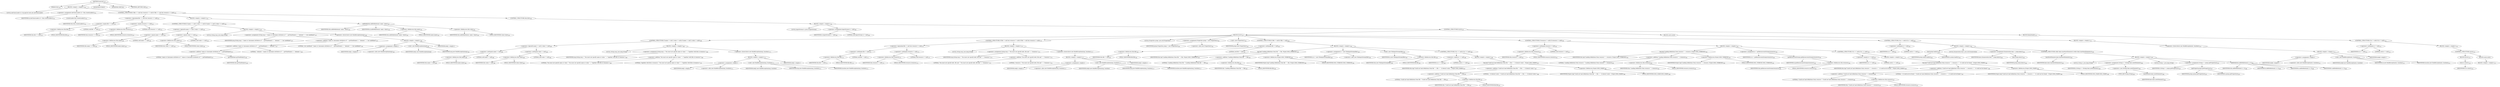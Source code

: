 digraph "execute" {  
"169" [label = <(METHOD,execute)<SUB>150</SUB>> ]
"17" [label = <(PARAM,this)<SUB>150</SUB>> ]
"170" [label = <(BLOCK,&lt;empty&gt;,&lt;empty&gt;)<SUB>150</SUB>> ]
"171" [label = <(LOCAL,AntClassLoader al: org.apache.tools.ant.AntClassLoader)> ]
"172" [label = <(&lt;operator&gt;.assignment,AntClassLoader al = this.createLoader())<SUB>151</SUB>> ]
"173" [label = <(IDENTIFIER,al,AntClassLoader al = this.createLoader())<SUB>151</SUB>> ]
"174" [label = <(createLoader,this.createLoader())<SUB>151</SUB>> ]
"16" [label = <(IDENTIFIER,this,this.createLoader())<SUB>151</SUB>> ]
"175" [label = <(CONTROL_STRUCTURE,if (file == null &amp;&amp; resource == null),if (file == null &amp;&amp; resource == null))<SUB>153</SUB>> ]
"176" [label = <(&lt;operator&gt;.logicalAnd,file == null &amp;&amp; resource == null)<SUB>153</SUB>> ]
"177" [label = <(&lt;operator&gt;.equals,file == null)<SUB>153</SUB>> ]
"178" [label = <(&lt;operator&gt;.fieldAccess,this.file)<SUB>153</SUB>> ]
"179" [label = <(IDENTIFIER,this,file == null)<SUB>153</SUB>> ]
"180" [label = <(FIELD_IDENTIFIER,file,file)<SUB>153</SUB>> ]
"181" [label = <(LITERAL,null,file == null)<SUB>153</SUB>> ]
"182" [label = <(&lt;operator&gt;.equals,resource == null)<SUB>153</SUB>> ]
"183" [label = <(&lt;operator&gt;.fieldAccess,this.resource)<SUB>153</SUB>> ]
"184" [label = <(IDENTIFIER,this,resource == null)<SUB>153</SUB>> ]
"185" [label = <(FIELD_IDENTIFIER,resource,resource)<SUB>153</SUB>> ]
"186" [label = <(LITERAL,null,resource == null)<SUB>153</SUB>> ]
"187" [label = <(BLOCK,&lt;empty&gt;,&lt;empty&gt;)<SUB>153</SUB>> ]
"188" [label = <(CONTROL_STRUCTURE,if (name == null || value == null),if (name == null || value == null))<SUB>156</SUB>> ]
"189" [label = <(&lt;operator&gt;.logicalOr,name == null || value == null)<SUB>156</SUB>> ]
"190" [label = <(&lt;operator&gt;.equals,name == null)<SUB>156</SUB>> ]
"191" [label = <(&lt;operator&gt;.fieldAccess,this.name)<SUB>156</SUB>> ]
"192" [label = <(IDENTIFIER,this,name == null)<SUB>156</SUB>> ]
"193" [label = <(FIELD_IDENTIFIER,name,name)<SUB>156</SUB>> ]
"194" [label = <(LITERAL,null,name == null)<SUB>156</SUB>> ]
"195" [label = <(&lt;operator&gt;.equals,value == null)<SUB>156</SUB>> ]
"196" [label = <(&lt;operator&gt;.fieldAccess,this.value)<SUB>156</SUB>> ]
"197" [label = <(IDENTIFIER,this,value == null)<SUB>156</SUB>> ]
"198" [label = <(FIELD_IDENTIFIER,value,value)<SUB>156</SUB>> ]
"199" [label = <(LITERAL,null,value == null)<SUB>156</SUB>> ]
"200" [label = <(BLOCK,&lt;empty&gt;,&lt;empty&gt;)<SUB>156</SUB>> ]
"201" [label = <(LOCAL,String msg: java.lang.String)> ]
"202" [label = <(&lt;operator&gt;.assignment,String msg = &quot;name or classname attributes of &quot; + getTaskName() + &quot; element &quot; + &quot;are undefined&quot;)<SUB>157</SUB>> ]
"203" [label = <(IDENTIFIER,msg,String msg = &quot;name or classname attributes of &quot; + getTaskName() + &quot; element &quot; + &quot;are undefined&quot;)<SUB>157</SUB>> ]
"204" [label = <(&lt;operator&gt;.addition,&quot;name or classname attributes of &quot; + getTaskName() + &quot; element &quot; + &quot;are undefined&quot;)<SUB>157</SUB>> ]
"205" [label = <(&lt;operator&gt;.addition,&quot;name or classname attributes of &quot; + getTaskName() + &quot; element &quot;)<SUB>157</SUB>> ]
"206" [label = <(&lt;operator&gt;.addition,&quot;name or classname attributes of &quot; + getTaskName())<SUB>157</SUB>> ]
"207" [label = <(LITERAL,&quot;name or classname attributes of &quot;,&quot;name or classname attributes of &quot; + getTaskName())<SUB>157</SUB>> ]
"208" [label = <(getTaskName,getTaskName())<SUB>158</SUB>> ]
"18" [label = <(IDENTIFIER,this,getTaskName())<SUB>158</SUB>> ]
"209" [label = <(LITERAL,&quot; element &quot;,&quot;name or classname attributes of &quot; + getTaskName() + &quot; element &quot;)<SUB>158</SUB>> ]
"210" [label = <(LITERAL,&quot;are undefined&quot;,&quot;name or classname attributes of &quot; + getTaskName() + &quot; element &quot; + &quot;are undefined&quot;)<SUB>159</SUB>> ]
"211" [label = <(&lt;operator&gt;.throw,throw new BuildException(msg);)<SUB>160</SUB>> ]
"212" [label = <(BLOCK,&lt;empty&gt;,&lt;empty&gt;)<SUB>160</SUB>> ]
"213" [label = <(&lt;operator&gt;.assignment,&lt;empty&gt;)> ]
"214" [label = <(IDENTIFIER,$obj1,&lt;empty&gt;)> ]
"215" [label = <(&lt;operator&gt;.alloc,new BuildException(msg))<SUB>160</SUB>> ]
"216" [label = <(&lt;init&gt;,new BuildException(msg))<SUB>160</SUB>> ]
"217" [label = <(IDENTIFIER,$obj1,new BuildException(msg))> ]
"218" [label = <(IDENTIFIER,msg,new BuildException(msg))<SUB>160</SUB>> ]
"219" [label = <(IDENTIFIER,$obj1,&lt;empty&gt;)> ]
"220" [label = <(addDefinition,addDefinition(al, name, value))<SUB>162</SUB>> ]
"19" [label = <(IDENTIFIER,this,addDefinition(al, name, value))<SUB>162</SUB>> ]
"221" [label = <(IDENTIFIER,al,addDefinition(al, name, value))<SUB>162</SUB>> ]
"222" [label = <(&lt;operator&gt;.fieldAccess,this.name)<SUB>162</SUB>> ]
"223" [label = <(IDENTIFIER,this,addDefinition(al, name, value))<SUB>162</SUB>> ]
"224" [label = <(FIELD_IDENTIFIER,name,name)<SUB>162</SUB>> ]
"225" [label = <(&lt;operator&gt;.fieldAccess,this.value)<SUB>162</SUB>> ]
"226" [label = <(IDENTIFIER,this,addDefinition(al, name, value))<SUB>162</SUB>> ]
"227" [label = <(FIELD_IDENTIFIER,value,value)<SUB>162</SUB>> ]
"228" [label = <(CONTROL_STRUCTURE,else,else)<SUB>164</SUB>> ]
"229" [label = <(BLOCK,&lt;empty&gt;,&lt;empty&gt;)<SUB>164</SUB>> ]
"24" [label = <(LOCAL,InputStream is: java.io.InputStream)> ]
"230" [label = <(&lt;operator&gt;.assignment,InputStream is = null)<SUB>166</SUB>> ]
"231" [label = <(IDENTIFIER,is,InputStream is = null)<SUB>166</SUB>> ]
"232" [label = <(LITERAL,null,InputStream is = null)<SUB>166</SUB>> ]
"233" [label = <(CONTROL_STRUCTURE,try,try)<SUB>167</SUB>> ]
"234" [label = <(BLOCK,try,try)<SUB>167</SUB>> ]
"235" [label = <(CONTROL_STRUCTURE,if (name != null || value != null),if (name != null || value != null))<SUB>168</SUB>> ]
"236" [label = <(&lt;operator&gt;.logicalOr,name != null || value != null)<SUB>168</SUB>> ]
"237" [label = <(&lt;operator&gt;.notEquals,name != null)<SUB>168</SUB>> ]
"238" [label = <(&lt;operator&gt;.fieldAccess,this.name)<SUB>168</SUB>> ]
"239" [label = <(IDENTIFIER,this,name != null)<SUB>168</SUB>> ]
"240" [label = <(FIELD_IDENTIFIER,name,name)<SUB>168</SUB>> ]
"241" [label = <(LITERAL,null,name != null)<SUB>168</SUB>> ]
"242" [label = <(&lt;operator&gt;.notEquals,value != null)<SUB>168</SUB>> ]
"243" [label = <(&lt;operator&gt;.fieldAccess,this.value)<SUB>168</SUB>> ]
"244" [label = <(IDENTIFIER,this,value != null)<SUB>168</SUB>> ]
"245" [label = <(FIELD_IDENTIFIER,value,value)<SUB>168</SUB>> ]
"246" [label = <(LITERAL,null,value != null)<SUB>168</SUB>> ]
"247" [label = <(BLOCK,&lt;empty&gt;,&lt;empty&gt;)<SUB>168</SUB>> ]
"248" [label = <(LOCAL,String msg: java.lang.String)> ]
"249" [label = <(&lt;operator&gt;.assignment,String msg = &quot;You must not specify name or value &quot; + &quot;together with file or resource.&quot;)<SUB>169</SUB>> ]
"250" [label = <(IDENTIFIER,msg,String msg = &quot;You must not specify name or value &quot; + &quot;together with file or resource.&quot;)<SUB>169</SUB>> ]
"251" [label = <(&lt;operator&gt;.addition,&quot;You must not specify name or value &quot; + &quot;together with file or resource.&quot;)<SUB>169</SUB>> ]
"252" [label = <(LITERAL,&quot;You must not specify name or value &quot;,&quot;You must not specify name or value &quot; + &quot;together with file or resource.&quot;)<SUB>169</SUB>> ]
"253" [label = <(LITERAL,&quot;together with file or resource.&quot;,&quot;You must not specify name or value &quot; + &quot;together with file or resource.&quot;)<SUB>170</SUB>> ]
"254" [label = <(&lt;operator&gt;.throw,throw new BuildException(msg, location);)<SUB>171</SUB>> ]
"255" [label = <(BLOCK,&lt;empty&gt;,&lt;empty&gt;)<SUB>171</SUB>> ]
"256" [label = <(&lt;operator&gt;.assignment,&lt;empty&gt;)> ]
"257" [label = <(IDENTIFIER,$obj2,&lt;empty&gt;)> ]
"258" [label = <(&lt;operator&gt;.alloc,new BuildException(msg, location))<SUB>171</SUB>> ]
"259" [label = <(&lt;init&gt;,new BuildException(msg, location))<SUB>171</SUB>> ]
"260" [label = <(IDENTIFIER,$obj2,new BuildException(msg, location))> ]
"261" [label = <(IDENTIFIER,msg,new BuildException(msg, location))<SUB>171</SUB>> ]
"262" [label = <(IDENTIFIER,location,new BuildException(msg, location))<SUB>171</SUB>> ]
"263" [label = <(IDENTIFIER,$obj2,&lt;empty&gt;)> ]
"264" [label = <(CONTROL_STRUCTURE,if (file != null &amp;&amp; resource != null),if (file != null &amp;&amp; resource != null))<SUB>174</SUB>> ]
"265" [label = <(&lt;operator&gt;.logicalAnd,file != null &amp;&amp; resource != null)<SUB>174</SUB>> ]
"266" [label = <(&lt;operator&gt;.notEquals,file != null)<SUB>174</SUB>> ]
"267" [label = <(&lt;operator&gt;.fieldAccess,this.file)<SUB>174</SUB>> ]
"268" [label = <(IDENTIFIER,this,file != null)<SUB>174</SUB>> ]
"269" [label = <(FIELD_IDENTIFIER,file,file)<SUB>174</SUB>> ]
"270" [label = <(LITERAL,null,file != null)<SUB>174</SUB>> ]
"271" [label = <(&lt;operator&gt;.notEquals,resource != null)<SUB>174</SUB>> ]
"272" [label = <(&lt;operator&gt;.fieldAccess,this.resource)<SUB>174</SUB>> ]
"273" [label = <(IDENTIFIER,this,resource != null)<SUB>174</SUB>> ]
"274" [label = <(FIELD_IDENTIFIER,resource,resource)<SUB>174</SUB>> ]
"275" [label = <(LITERAL,null,resource != null)<SUB>174</SUB>> ]
"276" [label = <(BLOCK,&lt;empty&gt;,&lt;empty&gt;)<SUB>174</SUB>> ]
"277" [label = <(LOCAL,String msg: java.lang.String)> ]
"278" [label = <(&lt;operator&gt;.assignment,String msg = &quot;You must not specify both, file and &quot; + &quot;resource.&quot;)<SUB>175</SUB>> ]
"279" [label = <(IDENTIFIER,msg,String msg = &quot;You must not specify both, file and &quot; + &quot;resource.&quot;)<SUB>175</SUB>> ]
"280" [label = <(&lt;operator&gt;.addition,&quot;You must not specify both, file and &quot; + &quot;resource.&quot;)<SUB>175</SUB>> ]
"281" [label = <(LITERAL,&quot;You must not specify both, file and &quot;,&quot;You must not specify both, file and &quot; + &quot;resource.&quot;)<SUB>175</SUB>> ]
"282" [label = <(LITERAL,&quot;resource.&quot;,&quot;You must not specify both, file and &quot; + &quot;resource.&quot;)<SUB>176</SUB>> ]
"283" [label = <(&lt;operator&gt;.throw,throw new BuildException(msg, location);)<SUB>177</SUB>> ]
"284" [label = <(BLOCK,&lt;empty&gt;,&lt;empty&gt;)<SUB>177</SUB>> ]
"285" [label = <(&lt;operator&gt;.assignment,&lt;empty&gt;)> ]
"286" [label = <(IDENTIFIER,$obj3,&lt;empty&gt;)> ]
"287" [label = <(&lt;operator&gt;.alloc,new BuildException(msg, location))<SUB>177</SUB>> ]
"288" [label = <(&lt;init&gt;,new BuildException(msg, location))<SUB>177</SUB>> ]
"289" [label = <(IDENTIFIER,$obj3,new BuildException(msg, location))> ]
"290" [label = <(IDENTIFIER,msg,new BuildException(msg, location))<SUB>177</SUB>> ]
"291" [label = <(IDENTIFIER,location,new BuildException(msg, location))<SUB>177</SUB>> ]
"292" [label = <(IDENTIFIER,$obj3,&lt;empty&gt;)> ]
"21" [label = <(LOCAL,Properties props: java.util.Properties)> ]
"293" [label = <(&lt;operator&gt;.assignment,Properties props = new Properties())<SUB>181</SUB>> ]
"294" [label = <(IDENTIFIER,props,Properties props = new Properties())<SUB>181</SUB>> ]
"295" [label = <(&lt;operator&gt;.alloc,new Properties())<SUB>181</SUB>> ]
"296" [label = <(&lt;init&gt;,new Properties())<SUB>181</SUB>> ]
"20" [label = <(IDENTIFIER,props,new Properties())<SUB>181</SUB>> ]
"297" [label = <(CONTROL_STRUCTURE,if (file != null),if (file != null))<SUB>182</SUB>> ]
"298" [label = <(&lt;operator&gt;.notEquals,file != null)<SUB>182</SUB>> ]
"299" [label = <(&lt;operator&gt;.fieldAccess,this.file)<SUB>182</SUB>> ]
"300" [label = <(IDENTIFIER,this,file != null)<SUB>182</SUB>> ]
"301" [label = <(FIELD_IDENTIFIER,file,file)<SUB>182</SUB>> ]
"302" [label = <(LITERAL,null,file != null)<SUB>182</SUB>> ]
"303" [label = <(BLOCK,&lt;empty&gt;,&lt;empty&gt;)<SUB>182</SUB>> ]
"304" [label = <(log,log(&quot;Loading definitions from file &quot; + file, Project.MSG_VERBOSE))<SUB>183</SUB>> ]
"22" [label = <(IDENTIFIER,this,log(&quot;Loading definitions from file &quot; + file, Project.MSG_VERBOSE))<SUB>183</SUB>> ]
"305" [label = <(&lt;operator&gt;.addition,&quot;Loading definitions from file &quot; + file)<SUB>183</SUB>> ]
"306" [label = <(LITERAL,&quot;Loading definitions from file &quot;,&quot;Loading definitions from file &quot; + file)<SUB>183</SUB>> ]
"307" [label = <(&lt;operator&gt;.fieldAccess,this.file)<SUB>183</SUB>> ]
"308" [label = <(IDENTIFIER,this,&quot;Loading definitions from file &quot; + file)<SUB>183</SUB>> ]
"309" [label = <(FIELD_IDENTIFIER,file,file)<SUB>183</SUB>> ]
"310" [label = <(&lt;operator&gt;.fieldAccess,Project.MSG_VERBOSE)<SUB>184</SUB>> ]
"311" [label = <(IDENTIFIER,Project,log(&quot;Loading definitions from file &quot; + file, Project.MSG_VERBOSE))<SUB>184</SUB>> ]
"312" [label = <(FIELD_IDENTIFIER,MSG_VERBOSE,MSG_VERBOSE)<SUB>184</SUB>> ]
"313" [label = <(&lt;operator&gt;.assignment,is = new FileInputStream(file))<SUB>185</SUB>> ]
"314" [label = <(IDENTIFIER,is,is = new FileInputStream(file))<SUB>185</SUB>> ]
"315" [label = <(&lt;operator&gt;.alloc,new FileInputStream(file))<SUB>185</SUB>> ]
"316" [label = <(&lt;init&gt;,new FileInputStream(file))<SUB>185</SUB>> ]
"23" [label = <(IDENTIFIER,is,new FileInputStream(file))<SUB>185</SUB>> ]
"317" [label = <(&lt;operator&gt;.fieldAccess,this.file)<SUB>185</SUB>> ]
"318" [label = <(IDENTIFIER,this,new FileInputStream(file))<SUB>185</SUB>> ]
"319" [label = <(FIELD_IDENTIFIER,file,file)<SUB>185</SUB>> ]
"320" [label = <(CONTROL_STRUCTURE,if (is == null),if (is == null))<SUB>186</SUB>> ]
"321" [label = <(&lt;operator&gt;.equals,is == null)<SUB>186</SUB>> ]
"322" [label = <(IDENTIFIER,is,is == null)<SUB>186</SUB>> ]
"323" [label = <(LITERAL,null,is == null)<SUB>186</SUB>> ]
"324" [label = <(BLOCK,&lt;empty&gt;,&lt;empty&gt;)<SUB>186</SUB>> ]
"325" [label = <(log,log(&quot;Could not load definitions from file &quot; + file + &quot;. It doesn\'t exist.&quot;, Project.MSG_WARN))<SUB>187</SUB>> ]
"25" [label = <(IDENTIFIER,this,log(&quot;Could not load definitions from file &quot; + file + &quot;. It doesn\'t exist.&quot;, Project.MSG_WARN))<SUB>187</SUB>> ]
"326" [label = <(&lt;operator&gt;.addition,&quot;Could not load definitions from file &quot; + file + &quot;. It doesn\'t exist.&quot;)<SUB>187</SUB>> ]
"327" [label = <(&lt;operator&gt;.addition,&quot;Could not load definitions from file &quot; + file)<SUB>187</SUB>> ]
"328" [label = <(LITERAL,&quot;Could not load definitions from file &quot;,&quot;Could not load definitions from file &quot; + file)<SUB>187</SUB>> ]
"329" [label = <(&lt;operator&gt;.fieldAccess,this.file)<SUB>187</SUB>> ]
"330" [label = <(IDENTIFIER,this,&quot;Could not load definitions from file &quot; + file)<SUB>187</SUB>> ]
"331" [label = <(FIELD_IDENTIFIER,file,file)<SUB>187</SUB>> ]
"332" [label = <(LITERAL,&quot;. It doesn\'t exist.&quot;,&quot;Could not load definitions from file &quot; + file + &quot;. It doesn\'t exist.&quot;)<SUB>188</SUB>> ]
"333" [label = <(&lt;operator&gt;.fieldAccess,Project.MSG_WARN)<SUB>188</SUB>> ]
"334" [label = <(IDENTIFIER,Project,log(&quot;Could not load definitions from file &quot; + file + &quot;. It doesn\'t exist.&quot;, Project.MSG_WARN))<SUB>188</SUB>> ]
"335" [label = <(FIELD_IDENTIFIER,MSG_WARN,MSG_WARN)<SUB>188</SUB>> ]
"336" [label = <(CONTROL_STRUCTURE,if (resource != null),if (resource != null))<SUB>191</SUB>> ]
"337" [label = <(&lt;operator&gt;.notEquals,resource != null)<SUB>191</SUB>> ]
"338" [label = <(&lt;operator&gt;.fieldAccess,this.resource)<SUB>191</SUB>> ]
"339" [label = <(IDENTIFIER,this,resource != null)<SUB>191</SUB>> ]
"340" [label = <(FIELD_IDENTIFIER,resource,resource)<SUB>191</SUB>> ]
"341" [label = <(LITERAL,null,resource != null)<SUB>191</SUB>> ]
"342" [label = <(BLOCK,&lt;empty&gt;,&lt;empty&gt;)<SUB>191</SUB>> ]
"343" [label = <(log,log(&quot;Loading definitions from resource &quot; + resource, Project.MSG_VERBOSE))<SUB>192</SUB>> ]
"26" [label = <(IDENTIFIER,this,log(&quot;Loading definitions from resource &quot; + resource, Project.MSG_VERBOSE))<SUB>192</SUB>> ]
"344" [label = <(&lt;operator&gt;.addition,&quot;Loading definitions from resource &quot; + resource)<SUB>192</SUB>> ]
"345" [label = <(LITERAL,&quot;Loading definitions from resource &quot;,&quot;Loading definitions from resource &quot; + resource)<SUB>192</SUB>> ]
"346" [label = <(&lt;operator&gt;.fieldAccess,this.resource)<SUB>192</SUB>> ]
"347" [label = <(IDENTIFIER,this,&quot;Loading definitions from resource &quot; + resource)<SUB>192</SUB>> ]
"348" [label = <(FIELD_IDENTIFIER,resource,resource)<SUB>192</SUB>> ]
"349" [label = <(&lt;operator&gt;.fieldAccess,Project.MSG_VERBOSE)<SUB>193</SUB>> ]
"350" [label = <(IDENTIFIER,Project,log(&quot;Loading definitions from resource &quot; + resource, Project.MSG_VERBOSE))<SUB>193</SUB>> ]
"351" [label = <(FIELD_IDENTIFIER,MSG_VERBOSE,MSG_VERBOSE)<SUB>193</SUB>> ]
"352" [label = <(&lt;operator&gt;.assignment,is = getResourceAsStream(resource))<SUB>194</SUB>> ]
"353" [label = <(IDENTIFIER,is,is = getResourceAsStream(resource))<SUB>194</SUB>> ]
"354" [label = <(getResourceAsStream,getResourceAsStream(resource))<SUB>194</SUB>> ]
"355" [label = <(IDENTIFIER,al,getResourceAsStream(resource))<SUB>194</SUB>> ]
"356" [label = <(&lt;operator&gt;.fieldAccess,this.resource)<SUB>194</SUB>> ]
"357" [label = <(IDENTIFIER,this,getResourceAsStream(resource))<SUB>194</SUB>> ]
"358" [label = <(FIELD_IDENTIFIER,resource,resource)<SUB>194</SUB>> ]
"359" [label = <(CONTROL_STRUCTURE,if (is == null),if (is == null))<SUB>195</SUB>> ]
"360" [label = <(&lt;operator&gt;.equals,is == null)<SUB>195</SUB>> ]
"361" [label = <(IDENTIFIER,is,is == null)<SUB>195</SUB>> ]
"362" [label = <(LITERAL,null,is == null)<SUB>195</SUB>> ]
"363" [label = <(BLOCK,&lt;empty&gt;,&lt;empty&gt;)<SUB>195</SUB>> ]
"364" [label = <(log,log(&quot;Could not load definitions from resource &quot; + resource + &quot;. It could not be found.&quot;, Project.MSG_WARN))<SUB>196</SUB>> ]
"27" [label = <(IDENTIFIER,this,log(&quot;Could not load definitions from resource &quot; + resource + &quot;. It could not be found.&quot;, Project.MSG_WARN))<SUB>196</SUB>> ]
"365" [label = <(&lt;operator&gt;.addition,&quot;Could not load definitions from resource &quot; + resource + &quot;. It could not be found.&quot;)<SUB>196</SUB>> ]
"366" [label = <(&lt;operator&gt;.addition,&quot;Could not load definitions from resource &quot; + resource)<SUB>196</SUB>> ]
"367" [label = <(LITERAL,&quot;Could not load definitions from resource &quot;,&quot;Could not load definitions from resource &quot; + resource)<SUB>196</SUB>> ]
"368" [label = <(&lt;operator&gt;.fieldAccess,this.resource)<SUB>197</SUB>> ]
"369" [label = <(IDENTIFIER,this,&quot;Could not load definitions from resource &quot; + resource)<SUB>197</SUB>> ]
"370" [label = <(FIELD_IDENTIFIER,resource,resource)<SUB>197</SUB>> ]
"371" [label = <(LITERAL,&quot;. It could not be found.&quot;,&quot;Could not load definitions from resource &quot; + resource + &quot;. It could not be found.&quot;)<SUB>197</SUB>> ]
"372" [label = <(&lt;operator&gt;.fieldAccess,Project.MSG_WARN)<SUB>198</SUB>> ]
"373" [label = <(IDENTIFIER,Project,log(&quot;Could not load definitions from resource &quot; + resource + &quot;. It could not be found.&quot;, Project.MSG_WARN))<SUB>198</SUB>> ]
"374" [label = <(FIELD_IDENTIFIER,MSG_WARN,MSG_WARN)<SUB>198</SUB>> ]
"375" [label = <(CONTROL_STRUCTURE,if (is != null),if (is != null))<SUB>202</SUB>> ]
"376" [label = <(&lt;operator&gt;.notEquals,is != null)<SUB>202</SUB>> ]
"377" [label = <(IDENTIFIER,is,is != null)<SUB>202</SUB>> ]
"378" [label = <(LITERAL,null,is != null)<SUB>202</SUB>> ]
"379" [label = <(BLOCK,&lt;empty&gt;,&lt;empty&gt;)<SUB>202</SUB>> ]
"380" [label = <(load,props.load(is))<SUB>203</SUB>> ]
"381" [label = <(IDENTIFIER,props,props.load(is))<SUB>203</SUB>> ]
"382" [label = <(IDENTIFIER,is,props.load(is))<SUB>203</SUB>> ]
"383" [label = <(LOCAL,Enumeration keys: java.util.Enumeration)> ]
"384" [label = <(&lt;operator&gt;.assignment,Enumeration keys = props.keys())<SUB>204</SUB>> ]
"385" [label = <(IDENTIFIER,keys,Enumeration keys = props.keys())<SUB>204</SUB>> ]
"386" [label = <(keys,props.keys())<SUB>204</SUB>> ]
"387" [label = <(IDENTIFIER,props,props.keys())<SUB>204</SUB>> ]
"388" [label = <(CONTROL_STRUCTURE,while (keys.hasMoreElements()),while (keys.hasMoreElements()))<SUB>205</SUB>> ]
"389" [label = <(hasMoreElements,keys.hasMoreElements())<SUB>205</SUB>> ]
"390" [label = <(IDENTIFIER,keys,keys.hasMoreElements())<SUB>205</SUB>> ]
"391" [label = <(BLOCK,&lt;empty&gt;,&lt;empty&gt;)<SUB>205</SUB>> ]
"392" [label = <(LOCAL,String n: java.lang.String)> ]
"393" [label = <(&lt;operator&gt;.assignment,String n = (String) keys.nextElement())<SUB>206</SUB>> ]
"394" [label = <(IDENTIFIER,n,String n = (String) keys.nextElement())<SUB>206</SUB>> ]
"395" [label = <(&lt;operator&gt;.cast,(String) keys.nextElement())<SUB>206</SUB>> ]
"396" [label = <(TYPE_REF,String,String)<SUB>206</SUB>> ]
"397" [label = <(nextElement,keys.nextElement())<SUB>206</SUB>> ]
"398" [label = <(IDENTIFIER,keys,keys.nextElement())<SUB>206</SUB>> ]
"399" [label = <(LOCAL,String v: java.lang.String)> ]
"400" [label = <(&lt;operator&gt;.assignment,String v = props.getProperty(n))<SUB>207</SUB>> ]
"401" [label = <(IDENTIFIER,v,String v = props.getProperty(n))<SUB>207</SUB>> ]
"402" [label = <(getProperty,props.getProperty(n))<SUB>207</SUB>> ]
"403" [label = <(IDENTIFIER,props,props.getProperty(n))<SUB>207</SUB>> ]
"404" [label = <(IDENTIFIER,n,props.getProperty(n))<SUB>207</SUB>> ]
"405" [label = <(addDefinition,addDefinition(al, n, v))<SUB>208</SUB>> ]
"28" [label = <(IDENTIFIER,this,addDefinition(al, n, v))<SUB>208</SUB>> ]
"406" [label = <(IDENTIFIER,al,addDefinition(al, n, v))<SUB>208</SUB>> ]
"407" [label = <(IDENTIFIER,n,addDefinition(al, n, v))<SUB>208</SUB>> ]
"408" [label = <(IDENTIFIER,v,addDefinition(al, n, v))<SUB>208</SUB>> ]
"409" [label = <(BLOCK,catch,catch)> ]
"410" [label = <(BLOCK,&lt;empty&gt;,&lt;empty&gt;)<SUB>211</SUB>> ]
"411" [label = <(&lt;operator&gt;.throw,throw new BuildException(ex, location);)<SUB>212</SUB>> ]
"412" [label = <(BLOCK,&lt;empty&gt;,&lt;empty&gt;)<SUB>212</SUB>> ]
"413" [label = <(&lt;operator&gt;.assignment,&lt;empty&gt;)> ]
"414" [label = <(IDENTIFIER,$obj6,&lt;empty&gt;)> ]
"415" [label = <(&lt;operator&gt;.alloc,new BuildException(ex, location))<SUB>212</SUB>> ]
"416" [label = <(&lt;init&gt;,new BuildException(ex, location))<SUB>212</SUB>> ]
"417" [label = <(IDENTIFIER,$obj6,new BuildException(ex, location))> ]
"418" [label = <(IDENTIFIER,ex,new BuildException(ex, location))<SUB>212</SUB>> ]
"419" [label = <(IDENTIFIER,location,new BuildException(ex, location))<SUB>212</SUB>> ]
"420" [label = <(IDENTIFIER,$obj6,&lt;empty&gt;)> ]
"421" [label = <(BLOCK,finally,finally)<SUB>213</SUB>> ]
"422" [label = <(CONTROL_STRUCTURE,if (is != null),if (is != null))<SUB>214</SUB>> ]
"423" [label = <(&lt;operator&gt;.notEquals,is != null)<SUB>214</SUB>> ]
"424" [label = <(IDENTIFIER,is,is != null)<SUB>214</SUB>> ]
"425" [label = <(LITERAL,null,is != null)<SUB>214</SUB>> ]
"426" [label = <(BLOCK,&lt;empty&gt;,&lt;empty&gt;)<SUB>214</SUB>> ]
"427" [label = <(CONTROL_STRUCTURE,try,try)<SUB>215</SUB>> ]
"428" [label = <(BLOCK,try,try)<SUB>215</SUB>> ]
"429" [label = <(close,is.close())<SUB>216</SUB>> ]
"430" [label = <(IDENTIFIER,is,is.close())<SUB>216</SUB>> ]
"431" [label = <(BLOCK,catch,catch)> ]
"432" [label = <(BLOCK,&lt;empty&gt;,&lt;empty&gt;)<SUB>217</SUB>> ]
"433" [label = <(MODIFIER,PUBLIC)> ]
"434" [label = <(MODIFIER,VIRTUAL)> ]
"435" [label = <(METHOD_RETURN,void)<SUB>150</SUB>> ]
  "169" -> "17" 
  "169" -> "170" 
  "169" -> "433" 
  "169" -> "434" 
  "169" -> "435" 
  "170" -> "171" 
  "170" -> "172" 
  "170" -> "175" 
  "172" -> "173" 
  "172" -> "174" 
  "174" -> "16" 
  "175" -> "176" 
  "175" -> "187" 
  "175" -> "228" 
  "176" -> "177" 
  "176" -> "182" 
  "177" -> "178" 
  "177" -> "181" 
  "178" -> "179" 
  "178" -> "180" 
  "182" -> "183" 
  "182" -> "186" 
  "183" -> "184" 
  "183" -> "185" 
  "187" -> "188" 
  "187" -> "220" 
  "188" -> "189" 
  "188" -> "200" 
  "189" -> "190" 
  "189" -> "195" 
  "190" -> "191" 
  "190" -> "194" 
  "191" -> "192" 
  "191" -> "193" 
  "195" -> "196" 
  "195" -> "199" 
  "196" -> "197" 
  "196" -> "198" 
  "200" -> "201" 
  "200" -> "202" 
  "200" -> "211" 
  "202" -> "203" 
  "202" -> "204" 
  "204" -> "205" 
  "204" -> "210" 
  "205" -> "206" 
  "205" -> "209" 
  "206" -> "207" 
  "206" -> "208" 
  "208" -> "18" 
  "211" -> "212" 
  "212" -> "213" 
  "212" -> "216" 
  "212" -> "219" 
  "213" -> "214" 
  "213" -> "215" 
  "216" -> "217" 
  "216" -> "218" 
  "220" -> "19" 
  "220" -> "221" 
  "220" -> "222" 
  "220" -> "225" 
  "222" -> "223" 
  "222" -> "224" 
  "225" -> "226" 
  "225" -> "227" 
  "228" -> "229" 
  "229" -> "24" 
  "229" -> "230" 
  "229" -> "233" 
  "230" -> "231" 
  "230" -> "232" 
  "233" -> "234" 
  "233" -> "409" 
  "233" -> "421" 
  "234" -> "235" 
  "234" -> "264" 
  "234" -> "21" 
  "234" -> "293" 
  "234" -> "296" 
  "234" -> "297" 
  "234" -> "336" 
  "234" -> "375" 
  "235" -> "236" 
  "235" -> "247" 
  "236" -> "237" 
  "236" -> "242" 
  "237" -> "238" 
  "237" -> "241" 
  "238" -> "239" 
  "238" -> "240" 
  "242" -> "243" 
  "242" -> "246" 
  "243" -> "244" 
  "243" -> "245" 
  "247" -> "248" 
  "247" -> "249" 
  "247" -> "254" 
  "249" -> "250" 
  "249" -> "251" 
  "251" -> "252" 
  "251" -> "253" 
  "254" -> "255" 
  "255" -> "256" 
  "255" -> "259" 
  "255" -> "263" 
  "256" -> "257" 
  "256" -> "258" 
  "259" -> "260" 
  "259" -> "261" 
  "259" -> "262" 
  "264" -> "265" 
  "264" -> "276" 
  "265" -> "266" 
  "265" -> "271" 
  "266" -> "267" 
  "266" -> "270" 
  "267" -> "268" 
  "267" -> "269" 
  "271" -> "272" 
  "271" -> "275" 
  "272" -> "273" 
  "272" -> "274" 
  "276" -> "277" 
  "276" -> "278" 
  "276" -> "283" 
  "278" -> "279" 
  "278" -> "280" 
  "280" -> "281" 
  "280" -> "282" 
  "283" -> "284" 
  "284" -> "285" 
  "284" -> "288" 
  "284" -> "292" 
  "285" -> "286" 
  "285" -> "287" 
  "288" -> "289" 
  "288" -> "290" 
  "288" -> "291" 
  "293" -> "294" 
  "293" -> "295" 
  "296" -> "20" 
  "297" -> "298" 
  "297" -> "303" 
  "298" -> "299" 
  "298" -> "302" 
  "299" -> "300" 
  "299" -> "301" 
  "303" -> "304" 
  "303" -> "313" 
  "303" -> "316" 
  "303" -> "320" 
  "304" -> "22" 
  "304" -> "305" 
  "304" -> "310" 
  "305" -> "306" 
  "305" -> "307" 
  "307" -> "308" 
  "307" -> "309" 
  "310" -> "311" 
  "310" -> "312" 
  "313" -> "314" 
  "313" -> "315" 
  "316" -> "23" 
  "316" -> "317" 
  "317" -> "318" 
  "317" -> "319" 
  "320" -> "321" 
  "320" -> "324" 
  "321" -> "322" 
  "321" -> "323" 
  "324" -> "325" 
  "325" -> "25" 
  "325" -> "326" 
  "325" -> "333" 
  "326" -> "327" 
  "326" -> "332" 
  "327" -> "328" 
  "327" -> "329" 
  "329" -> "330" 
  "329" -> "331" 
  "333" -> "334" 
  "333" -> "335" 
  "336" -> "337" 
  "336" -> "342" 
  "337" -> "338" 
  "337" -> "341" 
  "338" -> "339" 
  "338" -> "340" 
  "342" -> "343" 
  "342" -> "352" 
  "342" -> "359" 
  "343" -> "26" 
  "343" -> "344" 
  "343" -> "349" 
  "344" -> "345" 
  "344" -> "346" 
  "346" -> "347" 
  "346" -> "348" 
  "349" -> "350" 
  "349" -> "351" 
  "352" -> "353" 
  "352" -> "354" 
  "354" -> "355" 
  "354" -> "356" 
  "356" -> "357" 
  "356" -> "358" 
  "359" -> "360" 
  "359" -> "363" 
  "360" -> "361" 
  "360" -> "362" 
  "363" -> "364" 
  "364" -> "27" 
  "364" -> "365" 
  "364" -> "372" 
  "365" -> "366" 
  "365" -> "371" 
  "366" -> "367" 
  "366" -> "368" 
  "368" -> "369" 
  "368" -> "370" 
  "372" -> "373" 
  "372" -> "374" 
  "375" -> "376" 
  "375" -> "379" 
  "376" -> "377" 
  "376" -> "378" 
  "379" -> "380" 
  "379" -> "383" 
  "379" -> "384" 
  "379" -> "388" 
  "380" -> "381" 
  "380" -> "382" 
  "384" -> "385" 
  "384" -> "386" 
  "386" -> "387" 
  "388" -> "389" 
  "388" -> "391" 
  "389" -> "390" 
  "391" -> "392" 
  "391" -> "393" 
  "391" -> "399" 
  "391" -> "400" 
  "391" -> "405" 
  "393" -> "394" 
  "393" -> "395" 
  "395" -> "396" 
  "395" -> "397" 
  "397" -> "398" 
  "400" -> "401" 
  "400" -> "402" 
  "402" -> "403" 
  "402" -> "404" 
  "405" -> "28" 
  "405" -> "406" 
  "405" -> "407" 
  "405" -> "408" 
  "409" -> "410" 
  "410" -> "411" 
  "411" -> "412" 
  "412" -> "413" 
  "412" -> "416" 
  "412" -> "420" 
  "413" -> "414" 
  "413" -> "415" 
  "416" -> "417" 
  "416" -> "418" 
  "416" -> "419" 
  "421" -> "422" 
  "422" -> "423" 
  "422" -> "426" 
  "423" -> "424" 
  "423" -> "425" 
  "426" -> "427" 
  "427" -> "428" 
  "427" -> "431" 
  "428" -> "429" 
  "429" -> "430" 
  "431" -> "432" 
}

